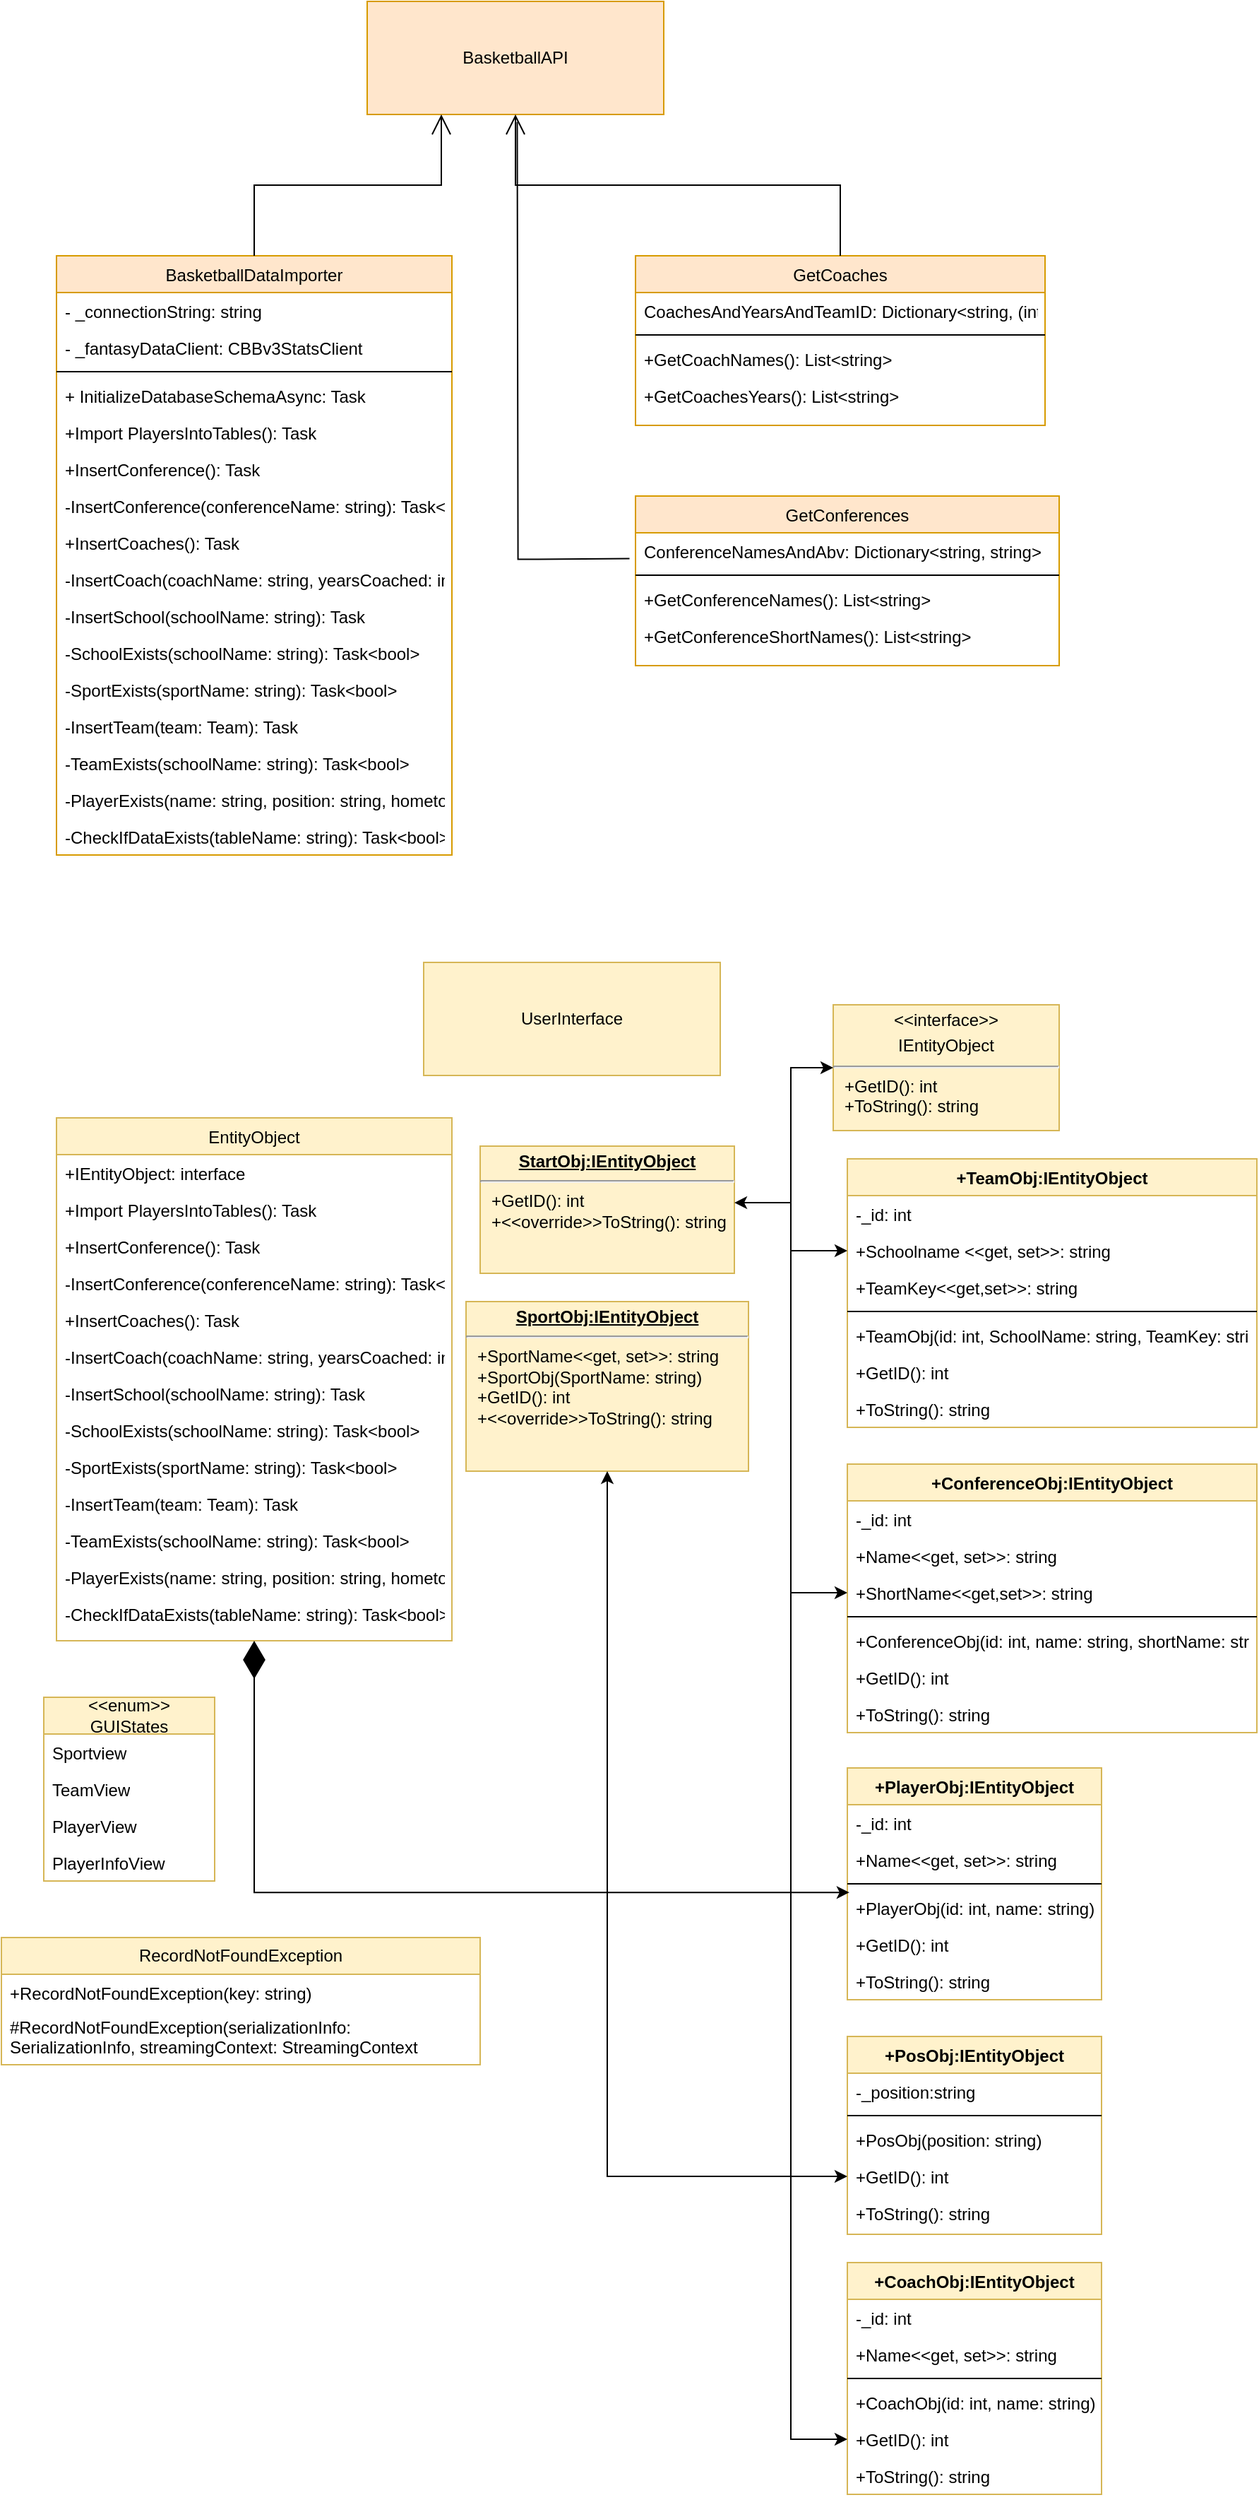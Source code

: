 <mxfile version="22.0.3" type="device">
  <diagram id="C5RBs43oDa-KdzZeNtuy" name="Page-1">
    <mxGraphModel dx="577" dy="815" grid="1" gridSize="10" guides="1" tooltips="1" connect="1" arrows="1" fold="1" page="1" pageScale="1" pageWidth="827" pageHeight="1169" math="0" shadow="0">
      <root>
        <mxCell id="WIyWlLk6GJQsqaUBKTNV-0" />
        <mxCell id="WIyWlLk6GJQsqaUBKTNV-1" parent="WIyWlLk6GJQsqaUBKTNV-0" />
        <mxCell id="zkfFHV4jXpPFQw0GAbJ--6" value="BasketballDataImporter" style="swimlane;fontStyle=0;align=center;verticalAlign=top;childLayout=stackLayout;horizontal=1;startSize=26;horizontalStack=0;resizeParent=1;resizeLast=0;collapsible=1;marginBottom=0;rounded=0;shadow=0;strokeWidth=1;fillColor=#ffe6cc;strokeColor=#d79b00;" parent="WIyWlLk6GJQsqaUBKTNV-1" vertex="1">
          <mxGeometry x="59" y="210" width="280" height="424" as="geometry">
            <mxRectangle x="130" y="380" width="160" height="26" as="alternateBounds" />
          </mxGeometry>
        </mxCell>
        <mxCell id="zkfFHV4jXpPFQw0GAbJ--7" value="- _connectionString: string" style="text;align=left;verticalAlign=top;spacingLeft=4;spacingRight=4;overflow=hidden;rotatable=0;points=[[0,0.5],[1,0.5]];portConstraint=eastwest;" parent="zkfFHV4jXpPFQw0GAbJ--6" vertex="1">
          <mxGeometry y="26" width="280" height="26" as="geometry" />
        </mxCell>
        <mxCell id="zkfFHV4jXpPFQw0GAbJ--8" value="- _fantasyDataClient: CBBv3StatsClient" style="text;align=left;verticalAlign=top;spacingLeft=4;spacingRight=4;overflow=hidden;rotatable=0;points=[[0,0.5],[1,0.5]];portConstraint=eastwest;rounded=0;shadow=0;html=0;" parent="zkfFHV4jXpPFQw0GAbJ--6" vertex="1">
          <mxGeometry y="52" width="280" height="26" as="geometry" />
        </mxCell>
        <mxCell id="zkfFHV4jXpPFQw0GAbJ--9" value="" style="line;html=1;strokeWidth=1;align=left;verticalAlign=middle;spacingTop=-1;spacingLeft=3;spacingRight=3;rotatable=0;labelPosition=right;points=[];portConstraint=eastwest;" parent="zkfFHV4jXpPFQw0GAbJ--6" vertex="1">
          <mxGeometry y="78" width="280" height="8" as="geometry" />
        </mxCell>
        <mxCell id="zkfFHV4jXpPFQw0GAbJ--10" value="+ InitializeDatabaseSchemaAsync: Task" style="text;align=left;verticalAlign=top;spacingLeft=4;spacingRight=4;overflow=hidden;rotatable=0;points=[[0,0.5],[1,0.5]];portConstraint=eastwest;fontStyle=0" parent="zkfFHV4jXpPFQw0GAbJ--6" vertex="1">
          <mxGeometry y="86" width="280" height="26" as="geometry" />
        </mxCell>
        <mxCell id="zkfFHV4jXpPFQw0GAbJ--11" value="+Import PlayersIntoTables(): Task" style="text;align=left;verticalAlign=top;spacingLeft=4;spacingRight=4;overflow=hidden;rotatable=0;points=[[0,0.5],[1,0.5]];portConstraint=eastwest;" parent="zkfFHV4jXpPFQw0GAbJ--6" vertex="1">
          <mxGeometry y="112" width="280" height="26" as="geometry" />
        </mxCell>
        <mxCell id="qUOKgKDQeOvGuODRQWnc-0" value="+InsertConference(): Task" style="text;align=left;verticalAlign=top;spacingLeft=4;spacingRight=4;overflow=hidden;rotatable=0;points=[[0,0.5],[1,0.5]];portConstraint=eastwest;" vertex="1" parent="zkfFHV4jXpPFQw0GAbJ--6">
          <mxGeometry y="138" width="280" height="26" as="geometry" />
        </mxCell>
        <mxCell id="qUOKgKDQeOvGuODRQWnc-1" value="-InsertConference(conferenceName: string): Task&lt;int&gt;" style="text;align=left;verticalAlign=top;spacingLeft=4;spacingRight=4;overflow=hidden;rotatable=0;points=[[0,0.5],[1,0.5]];portConstraint=eastwest;" vertex="1" parent="zkfFHV4jXpPFQw0GAbJ--6">
          <mxGeometry y="164" width="280" height="26" as="geometry" />
        </mxCell>
        <mxCell id="qUOKgKDQeOvGuODRQWnc-3" value="+InsertCoaches(): Task" style="text;align=left;verticalAlign=top;spacingLeft=4;spacingRight=4;overflow=hidden;rotatable=0;points=[[0,0.5],[1,0.5]];portConstraint=eastwest;" vertex="1" parent="zkfFHV4jXpPFQw0GAbJ--6">
          <mxGeometry y="190" width="280" height="26" as="geometry" />
        </mxCell>
        <mxCell id="qUOKgKDQeOvGuODRQWnc-2" value="-InsertCoach(coachName: string, yearsCoached: int, teamID: int): Task&lt;int&gt;" style="text;align=left;verticalAlign=top;spacingLeft=4;spacingRight=4;overflow=hidden;rotatable=0;points=[[0,0.5],[1,0.5]];portConstraint=eastwest;" vertex="1" parent="zkfFHV4jXpPFQw0GAbJ--6">
          <mxGeometry y="216" width="280" height="26" as="geometry" />
        </mxCell>
        <mxCell id="qUOKgKDQeOvGuODRQWnc-4" value="-InsertSchool(schoolName: string): Task" style="text;align=left;verticalAlign=top;spacingLeft=4;spacingRight=4;overflow=hidden;rotatable=0;points=[[0,0.5],[1,0.5]];portConstraint=eastwest;" vertex="1" parent="zkfFHV4jXpPFQw0GAbJ--6">
          <mxGeometry y="242" width="280" height="26" as="geometry" />
        </mxCell>
        <mxCell id="qUOKgKDQeOvGuODRQWnc-5" value="-SchoolExists(schoolName: string): Task&lt;bool&gt;" style="text;align=left;verticalAlign=top;spacingLeft=4;spacingRight=4;overflow=hidden;rotatable=0;points=[[0,0.5],[1,0.5]];portConstraint=eastwest;" vertex="1" parent="zkfFHV4jXpPFQw0GAbJ--6">
          <mxGeometry y="268" width="280" height="26" as="geometry" />
        </mxCell>
        <mxCell id="qUOKgKDQeOvGuODRQWnc-6" value="-SportExists(sportName: string): Task&lt;bool&gt;" style="text;align=left;verticalAlign=top;spacingLeft=4;spacingRight=4;overflow=hidden;rotatable=0;points=[[0,0.5],[1,0.5]];portConstraint=eastwest;" vertex="1" parent="zkfFHV4jXpPFQw0GAbJ--6">
          <mxGeometry y="294" width="280" height="26" as="geometry" />
        </mxCell>
        <mxCell id="qUOKgKDQeOvGuODRQWnc-7" value="-InsertTeam(team: Team): Task" style="text;align=left;verticalAlign=top;spacingLeft=4;spacingRight=4;overflow=hidden;rotatable=0;points=[[0,0.5],[1,0.5]];portConstraint=eastwest;" vertex="1" parent="zkfFHV4jXpPFQw0GAbJ--6">
          <mxGeometry y="320" width="280" height="26" as="geometry" />
        </mxCell>
        <mxCell id="qUOKgKDQeOvGuODRQWnc-8" value="-TeamExists(schoolName: string): Task&lt;bool&gt;" style="text;align=left;verticalAlign=top;spacingLeft=4;spacingRight=4;overflow=hidden;rotatable=0;points=[[0,0.5],[1,0.5]];portConstraint=eastwest;" vertex="1" parent="zkfFHV4jXpPFQw0GAbJ--6">
          <mxGeometry y="346" width="280" height="26" as="geometry" />
        </mxCell>
        <mxCell id="qUOKgKDQeOvGuODRQWnc-9" value="-PlayerExists(name: string, position: string, hometown): Task&lt;bool&gt;" style="text;align=left;verticalAlign=top;spacingLeft=4;spacingRight=4;overflow=hidden;rotatable=0;points=[[0,0.5],[1,0.5]];portConstraint=eastwest;" vertex="1" parent="zkfFHV4jXpPFQw0GAbJ--6">
          <mxGeometry y="372" width="280" height="26" as="geometry" />
        </mxCell>
        <mxCell id="qUOKgKDQeOvGuODRQWnc-10" value="-CheckIfDataExists(tableName: string): Task&lt;bool&gt;" style="text;align=left;verticalAlign=top;spacingLeft=4;spacingRight=4;overflow=hidden;rotatable=0;points=[[0,0.5],[1,0.5]];portConstraint=eastwest;" vertex="1" parent="zkfFHV4jXpPFQw0GAbJ--6">
          <mxGeometry y="398" width="280" height="26" as="geometry" />
        </mxCell>
        <mxCell id="qUOKgKDQeOvGuODRQWnc-11" value="GetCoaches" style="swimlane;fontStyle=0;align=center;verticalAlign=top;childLayout=stackLayout;horizontal=1;startSize=26;horizontalStack=0;resizeParent=1;resizeLast=0;collapsible=1;marginBottom=0;rounded=0;shadow=0;strokeWidth=1;fillColor=#ffe6cc;strokeColor=#d79b00;" vertex="1" parent="WIyWlLk6GJQsqaUBKTNV-1">
          <mxGeometry x="469" y="210" width="290" height="120" as="geometry">
            <mxRectangle x="550" y="140" width="160" height="26" as="alternateBounds" />
          </mxGeometry>
        </mxCell>
        <mxCell id="qUOKgKDQeOvGuODRQWnc-12" value="CoachesAndYearsAndTeamID: Dictionary&lt;string, (int, int)&gt;" style="text;align=left;verticalAlign=top;spacingLeft=4;spacingRight=4;overflow=hidden;rotatable=0;points=[[0,0.5],[1,0.5]];portConstraint=eastwest;" vertex="1" parent="qUOKgKDQeOvGuODRQWnc-11">
          <mxGeometry y="26" width="290" height="26" as="geometry" />
        </mxCell>
        <mxCell id="qUOKgKDQeOvGuODRQWnc-17" value="" style="line;html=1;strokeWidth=1;align=left;verticalAlign=middle;spacingTop=-1;spacingLeft=3;spacingRight=3;rotatable=0;labelPosition=right;points=[];portConstraint=eastwest;" vertex="1" parent="qUOKgKDQeOvGuODRQWnc-11">
          <mxGeometry y="52" width="290" height="8" as="geometry" />
        </mxCell>
        <mxCell id="qUOKgKDQeOvGuODRQWnc-13" value="+GetCoachNames(): List&lt;string&gt;" style="text;align=left;verticalAlign=top;spacingLeft=4;spacingRight=4;overflow=hidden;rotatable=0;points=[[0,0.5],[1,0.5]];portConstraint=eastwest;rounded=0;shadow=0;html=0;" vertex="1" parent="qUOKgKDQeOvGuODRQWnc-11">
          <mxGeometry y="60" width="290" height="26" as="geometry" />
        </mxCell>
        <mxCell id="qUOKgKDQeOvGuODRQWnc-20" value="+GetCoachesYears(): List&lt;string&gt;" style="text;align=left;verticalAlign=top;spacingLeft=4;spacingRight=4;overflow=hidden;rotatable=0;points=[[0,0.5],[1,0.5]];portConstraint=eastwest;rounded=0;shadow=0;html=0;" vertex="1" parent="qUOKgKDQeOvGuODRQWnc-11">
          <mxGeometry y="86" width="290" height="26" as="geometry" />
        </mxCell>
        <mxCell id="qUOKgKDQeOvGuODRQWnc-21" value="GetConferences" style="swimlane;fontStyle=0;align=center;verticalAlign=top;childLayout=stackLayout;horizontal=1;startSize=26;horizontalStack=0;resizeParent=1;resizeLast=0;collapsible=1;marginBottom=0;rounded=0;shadow=0;strokeWidth=1;fillColor=#ffe6cc;strokeColor=#d79b00;" vertex="1" parent="WIyWlLk6GJQsqaUBKTNV-1">
          <mxGeometry x="469" y="380" width="300" height="120" as="geometry">
            <mxRectangle x="550" y="140" width="160" height="26" as="alternateBounds" />
          </mxGeometry>
        </mxCell>
        <mxCell id="qUOKgKDQeOvGuODRQWnc-22" value="ConferenceNamesAndAbv: Dictionary&lt;string, string&gt;" style="text;align=left;verticalAlign=top;spacingLeft=4;spacingRight=4;overflow=hidden;rotatable=0;points=[[0,0.5],[1,0.5]];portConstraint=eastwest;" vertex="1" parent="qUOKgKDQeOvGuODRQWnc-21">
          <mxGeometry y="26" width="300" height="26" as="geometry" />
        </mxCell>
        <mxCell id="qUOKgKDQeOvGuODRQWnc-23" value="" style="line;html=1;strokeWidth=1;align=left;verticalAlign=middle;spacingTop=-1;spacingLeft=3;spacingRight=3;rotatable=0;labelPosition=right;points=[];portConstraint=eastwest;" vertex="1" parent="qUOKgKDQeOvGuODRQWnc-21">
          <mxGeometry y="52" width="300" height="8" as="geometry" />
        </mxCell>
        <mxCell id="qUOKgKDQeOvGuODRQWnc-24" value="+GetConferenceNames(): List&lt;string&gt;" style="text;align=left;verticalAlign=top;spacingLeft=4;spacingRight=4;overflow=hidden;rotatable=0;points=[[0,0.5],[1,0.5]];portConstraint=eastwest;rounded=0;shadow=0;html=0;" vertex="1" parent="qUOKgKDQeOvGuODRQWnc-21">
          <mxGeometry y="60" width="300" height="26" as="geometry" />
        </mxCell>
        <mxCell id="qUOKgKDQeOvGuODRQWnc-25" value="+GetConferenceShortNames(): List&lt;string&gt;" style="text;align=left;verticalAlign=top;spacingLeft=4;spacingRight=4;overflow=hidden;rotatable=0;points=[[0,0.5],[1,0.5]];portConstraint=eastwest;rounded=0;shadow=0;html=0;" vertex="1" parent="qUOKgKDQeOvGuODRQWnc-21">
          <mxGeometry y="86" width="300" height="26" as="geometry" />
        </mxCell>
        <mxCell id="qUOKgKDQeOvGuODRQWnc-26" value="BasketballAPI" style="rounded=0;whiteSpace=wrap;html=1;fillColor=#ffe6cc;strokeColor=#d79b00;" vertex="1" parent="WIyWlLk6GJQsqaUBKTNV-1">
          <mxGeometry x="279" y="30" width="210" height="80" as="geometry" />
        </mxCell>
        <mxCell id="qUOKgKDQeOvGuODRQWnc-27" value="" style="endArrow=open;endFill=1;endSize=12;html=1;rounded=0;entryX=0.25;entryY=1;entryDx=0;entryDy=0;exitX=0.5;exitY=0;exitDx=0;exitDy=0;edgeStyle=orthogonalEdgeStyle;" edge="1" parent="WIyWlLk6GJQsqaUBKTNV-1" source="zkfFHV4jXpPFQw0GAbJ--6" target="qUOKgKDQeOvGuODRQWnc-26">
          <mxGeometry width="160" relative="1" as="geometry">
            <mxPoint x="-21" y="140" as="sourcePoint" />
            <mxPoint x="139" y="140" as="targetPoint" />
          </mxGeometry>
        </mxCell>
        <mxCell id="qUOKgKDQeOvGuODRQWnc-28" value="" style="endArrow=open;endFill=1;endSize=12;html=1;rounded=0;exitX=0.5;exitY=0;exitDx=0;exitDy=0;edgeStyle=orthogonalEdgeStyle;entryX=0.5;entryY=1;entryDx=0;entryDy=0;" edge="1" parent="WIyWlLk6GJQsqaUBKTNV-1" source="qUOKgKDQeOvGuODRQWnc-11" target="qUOKgKDQeOvGuODRQWnc-26">
          <mxGeometry width="160" relative="1" as="geometry">
            <mxPoint x="589" y="120" as="sourcePoint" />
            <mxPoint x="749" y="120" as="targetPoint" />
          </mxGeometry>
        </mxCell>
        <mxCell id="qUOKgKDQeOvGuODRQWnc-29" value="" style="endArrow=none;endFill=0;endSize=12;html=1;rounded=0;exitX=0;exitY=0.5;exitDx=0;exitDy=0;edgeStyle=orthogonalEdgeStyle;" edge="1" parent="WIyWlLk6GJQsqaUBKTNV-1">
          <mxGeometry width="160" relative="1" as="geometry">
            <mxPoint x="464.75" y="424.25" as="sourcePoint" />
            <mxPoint x="385.25" y="115.25" as="targetPoint" />
          </mxGeometry>
        </mxCell>
        <mxCell id="qUOKgKDQeOvGuODRQWnc-30" value="EntityObject" style="swimlane;fontStyle=0;align=center;verticalAlign=top;childLayout=stackLayout;horizontal=1;startSize=26;horizontalStack=0;resizeParent=1;resizeLast=0;collapsible=1;marginBottom=0;rounded=0;shadow=0;strokeWidth=1;fillColor=#fff2cc;strokeColor=#d6b656;" vertex="1" parent="WIyWlLk6GJQsqaUBKTNV-1">
          <mxGeometry x="59" y="820" width="280" height="370" as="geometry">
            <mxRectangle x="130" y="380" width="160" height="26" as="alternateBounds" />
          </mxGeometry>
        </mxCell>
        <mxCell id="qUOKgKDQeOvGuODRQWnc-34" value="+IEntityObject: interface" style="text;align=left;verticalAlign=top;spacingLeft=4;spacingRight=4;overflow=hidden;rotatable=0;points=[[0,0.5],[1,0.5]];portConstraint=eastwest;fontStyle=0" vertex="1" parent="qUOKgKDQeOvGuODRQWnc-30">
          <mxGeometry y="26" width="280" height="26" as="geometry" />
        </mxCell>
        <mxCell id="qUOKgKDQeOvGuODRQWnc-35" value="+Import PlayersIntoTables(): Task" style="text;align=left;verticalAlign=top;spacingLeft=4;spacingRight=4;overflow=hidden;rotatable=0;points=[[0,0.5],[1,0.5]];portConstraint=eastwest;" vertex="1" parent="qUOKgKDQeOvGuODRQWnc-30">
          <mxGeometry y="52" width="280" height="26" as="geometry" />
        </mxCell>
        <mxCell id="qUOKgKDQeOvGuODRQWnc-36" value="+InsertConference(): Task" style="text;align=left;verticalAlign=top;spacingLeft=4;spacingRight=4;overflow=hidden;rotatable=0;points=[[0,0.5],[1,0.5]];portConstraint=eastwest;" vertex="1" parent="qUOKgKDQeOvGuODRQWnc-30">
          <mxGeometry y="78" width="280" height="26" as="geometry" />
        </mxCell>
        <mxCell id="qUOKgKDQeOvGuODRQWnc-37" value="-InsertConference(conferenceName: string): Task&lt;int&gt;" style="text;align=left;verticalAlign=top;spacingLeft=4;spacingRight=4;overflow=hidden;rotatable=0;points=[[0,0.5],[1,0.5]];portConstraint=eastwest;" vertex="1" parent="qUOKgKDQeOvGuODRQWnc-30">
          <mxGeometry y="104" width="280" height="26" as="geometry" />
        </mxCell>
        <mxCell id="qUOKgKDQeOvGuODRQWnc-38" value="+InsertCoaches(): Task" style="text;align=left;verticalAlign=top;spacingLeft=4;spacingRight=4;overflow=hidden;rotatable=0;points=[[0,0.5],[1,0.5]];portConstraint=eastwest;" vertex="1" parent="qUOKgKDQeOvGuODRQWnc-30">
          <mxGeometry y="130" width="280" height="26" as="geometry" />
        </mxCell>
        <mxCell id="qUOKgKDQeOvGuODRQWnc-39" value="-InsertCoach(coachName: string, yearsCoached: int, teamID: int): Task&lt;int&gt;" style="text;align=left;verticalAlign=top;spacingLeft=4;spacingRight=4;overflow=hidden;rotatable=0;points=[[0,0.5],[1,0.5]];portConstraint=eastwest;" vertex="1" parent="qUOKgKDQeOvGuODRQWnc-30">
          <mxGeometry y="156" width="280" height="26" as="geometry" />
        </mxCell>
        <mxCell id="qUOKgKDQeOvGuODRQWnc-40" value="-InsertSchool(schoolName: string): Task" style="text;align=left;verticalAlign=top;spacingLeft=4;spacingRight=4;overflow=hidden;rotatable=0;points=[[0,0.5],[1,0.5]];portConstraint=eastwest;" vertex="1" parent="qUOKgKDQeOvGuODRQWnc-30">
          <mxGeometry y="182" width="280" height="26" as="geometry" />
        </mxCell>
        <mxCell id="qUOKgKDQeOvGuODRQWnc-41" value="-SchoolExists(schoolName: string): Task&lt;bool&gt;" style="text;align=left;verticalAlign=top;spacingLeft=4;spacingRight=4;overflow=hidden;rotatable=0;points=[[0,0.5],[1,0.5]];portConstraint=eastwest;" vertex="1" parent="qUOKgKDQeOvGuODRQWnc-30">
          <mxGeometry y="208" width="280" height="26" as="geometry" />
        </mxCell>
        <mxCell id="qUOKgKDQeOvGuODRQWnc-42" value="-SportExists(sportName: string): Task&lt;bool&gt;" style="text;align=left;verticalAlign=top;spacingLeft=4;spacingRight=4;overflow=hidden;rotatable=0;points=[[0,0.5],[1,0.5]];portConstraint=eastwest;" vertex="1" parent="qUOKgKDQeOvGuODRQWnc-30">
          <mxGeometry y="234" width="280" height="26" as="geometry" />
        </mxCell>
        <mxCell id="qUOKgKDQeOvGuODRQWnc-43" value="-InsertTeam(team: Team): Task" style="text;align=left;verticalAlign=top;spacingLeft=4;spacingRight=4;overflow=hidden;rotatable=0;points=[[0,0.5],[1,0.5]];portConstraint=eastwest;" vertex="1" parent="qUOKgKDQeOvGuODRQWnc-30">
          <mxGeometry y="260" width="280" height="26" as="geometry" />
        </mxCell>
        <mxCell id="qUOKgKDQeOvGuODRQWnc-44" value="-TeamExists(schoolName: string): Task&lt;bool&gt;" style="text;align=left;verticalAlign=top;spacingLeft=4;spacingRight=4;overflow=hidden;rotatable=0;points=[[0,0.5],[1,0.5]];portConstraint=eastwest;" vertex="1" parent="qUOKgKDQeOvGuODRQWnc-30">
          <mxGeometry y="286" width="280" height="26" as="geometry" />
        </mxCell>
        <mxCell id="qUOKgKDQeOvGuODRQWnc-45" value="-PlayerExists(name: string, position: string, hometown): Task&lt;bool&gt;" style="text;align=left;verticalAlign=top;spacingLeft=4;spacingRight=4;overflow=hidden;rotatable=0;points=[[0,0.5],[1,0.5]];portConstraint=eastwest;" vertex="1" parent="qUOKgKDQeOvGuODRQWnc-30">
          <mxGeometry y="312" width="280" height="26" as="geometry" />
        </mxCell>
        <mxCell id="qUOKgKDQeOvGuODRQWnc-46" value="-CheckIfDataExists(tableName: string): Task&lt;bool&gt;" style="text;align=left;verticalAlign=top;spacingLeft=4;spacingRight=4;overflow=hidden;rotatable=0;points=[[0,0.5],[1,0.5]];portConstraint=eastwest;" vertex="1" parent="qUOKgKDQeOvGuODRQWnc-30">
          <mxGeometry y="338" width="280" height="26" as="geometry" />
        </mxCell>
        <mxCell id="qUOKgKDQeOvGuODRQWnc-47" value="&lt;p&gt;UserInterface&lt;/p&gt;" style="rounded=0;whiteSpace=wrap;html=1;fillColor=#fff2cc;strokeColor=#d6b656;" vertex="1" parent="WIyWlLk6GJQsqaUBKTNV-1">
          <mxGeometry x="319" y="710" width="210" height="80" as="geometry" />
        </mxCell>
        <mxCell id="qUOKgKDQeOvGuODRQWnc-53" value="&lt;p style=&quot;margin: 4px 0px 0px; text-align: center;&quot;&gt;&amp;lt;&amp;lt;interface&amp;gt;&amp;gt;&lt;/p&gt;&lt;p style=&quot;margin: 4px 0px 0px; text-align: center;&quot;&gt;IEntityObject&lt;/p&gt;&lt;hr&gt;&lt;p style=&quot;margin:0px;margin-left:8px;&quot;&gt;+GetID(): int&lt;/p&gt;&lt;p style=&quot;margin:0px;margin-left:8px;&quot;&gt;+ToString(): string&lt;/p&gt;" style="verticalAlign=top;align=left;overflow=fill;fontSize=12;fontFamily=Helvetica;html=1;whiteSpace=wrap;fillColor=#fff2cc;strokeColor=#d6b656;" vertex="1" parent="WIyWlLk6GJQsqaUBKTNV-1">
          <mxGeometry x="609" y="740" width="160" height="89" as="geometry" />
        </mxCell>
        <mxCell id="qUOKgKDQeOvGuODRQWnc-54" value="&lt;p style=&quot;margin:0px;margin-top:4px;text-align:center;text-decoration:underline;&quot;&gt;&lt;b&gt;StartObj:IEntityObject&lt;/b&gt;&lt;/p&gt;&lt;hr&gt;&lt;p style=&quot;margin:0px;margin-left:8px;&quot;&gt;+GetID(): int&lt;/p&gt;&lt;p style=&quot;margin:0px;margin-left:8px;&quot;&gt;+&amp;lt;&amp;lt;override&amp;gt;&amp;gt;ToString(): string&lt;/p&gt;" style="verticalAlign=top;align=left;overflow=fill;fontSize=12;fontFamily=Helvetica;html=1;whiteSpace=wrap;fillColor=#fff2cc;strokeColor=#d6b656;" vertex="1" parent="WIyWlLk6GJQsqaUBKTNV-1">
          <mxGeometry x="359" y="840" width="180" height="90" as="geometry" />
        </mxCell>
        <mxCell id="qUOKgKDQeOvGuODRQWnc-55" value="&lt;p style=&quot;margin:0px;margin-top:4px;text-align:center;text-decoration:underline;&quot;&gt;&lt;b&gt;SportObj:IEntityObject&lt;/b&gt;&lt;/p&gt;&lt;hr&gt;&lt;p style=&quot;margin:0px;margin-left:8px;&quot;&gt;+SportName&amp;lt;&amp;lt;get, set&amp;gt;&amp;gt;: string&lt;/p&gt;&lt;p style=&quot;margin:0px;margin-left:8px;&quot;&gt;+SportObj(SportName: string)&lt;/p&gt;&lt;p style=&quot;margin:0px;margin-left:8px;&quot;&gt;+GetID(): int&lt;/p&gt;&lt;p style=&quot;margin:0px;margin-left:8px;&quot;&gt;+&amp;lt;&amp;lt;override&amp;gt;&amp;gt;ToString(): string&lt;/p&gt;" style="verticalAlign=top;align=left;overflow=fill;fontSize=12;fontFamily=Helvetica;html=1;whiteSpace=wrap;fillColor=#fff2cc;strokeColor=#d6b656;" vertex="1" parent="WIyWlLk6GJQsqaUBKTNV-1">
          <mxGeometry x="349" y="950" width="200" height="120" as="geometry" />
        </mxCell>
        <mxCell id="qUOKgKDQeOvGuODRQWnc-61" value="+TeamObj:IEntityObject" style="swimlane;fontStyle=1;align=center;verticalAlign=top;childLayout=stackLayout;horizontal=1;startSize=26;horizontalStack=0;resizeParent=1;resizeLast=0;collapsible=1;marginBottom=0;rounded=0;shadow=0;strokeWidth=1;fillColor=#fff2cc;strokeColor=#d6b656;" vertex="1" parent="WIyWlLk6GJQsqaUBKTNV-1">
          <mxGeometry x="619" y="849" width="290" height="190" as="geometry">
            <mxRectangle x="550" y="140" width="160" height="26" as="alternateBounds" />
          </mxGeometry>
        </mxCell>
        <mxCell id="qUOKgKDQeOvGuODRQWnc-62" value="-_id: int" style="text;align=left;verticalAlign=top;spacingLeft=4;spacingRight=4;overflow=hidden;rotatable=0;points=[[0,0.5],[1,0.5]];portConstraint=eastwest;" vertex="1" parent="qUOKgKDQeOvGuODRQWnc-61">
          <mxGeometry y="26" width="290" height="26" as="geometry" />
        </mxCell>
        <mxCell id="qUOKgKDQeOvGuODRQWnc-66" value="+Schoolname &lt;&lt;get, set&gt;&gt;: string" style="text;align=left;verticalAlign=top;spacingLeft=4;spacingRight=4;overflow=hidden;rotatable=0;points=[[0,0.5],[1,0.5]];portConstraint=eastwest;" vertex="1" parent="qUOKgKDQeOvGuODRQWnc-61">
          <mxGeometry y="52" width="290" height="26" as="geometry" />
        </mxCell>
        <mxCell id="qUOKgKDQeOvGuODRQWnc-67" value="+TeamKey&lt;&lt;get,set&gt;&gt;: string" style="text;align=left;verticalAlign=top;spacingLeft=4;spacingRight=4;overflow=hidden;rotatable=0;points=[[0,0.5],[1,0.5]];portConstraint=eastwest;" vertex="1" parent="qUOKgKDQeOvGuODRQWnc-61">
          <mxGeometry y="78" width="290" height="26" as="geometry" />
        </mxCell>
        <mxCell id="qUOKgKDQeOvGuODRQWnc-63" value="" style="line;html=1;strokeWidth=1;align=left;verticalAlign=middle;spacingTop=-1;spacingLeft=3;spacingRight=3;rotatable=0;labelPosition=right;points=[];portConstraint=eastwest;" vertex="1" parent="qUOKgKDQeOvGuODRQWnc-61">
          <mxGeometry y="104" width="290" height="8" as="geometry" />
        </mxCell>
        <mxCell id="qUOKgKDQeOvGuODRQWnc-64" value="+TeamObj(id: int, SchoolName: string, TeamKey: string)" style="text;align=left;verticalAlign=top;spacingLeft=4;spacingRight=4;overflow=hidden;rotatable=0;points=[[0,0.5],[1,0.5]];portConstraint=eastwest;rounded=0;shadow=0;html=0;" vertex="1" parent="qUOKgKDQeOvGuODRQWnc-61">
          <mxGeometry y="112" width="290" height="26" as="geometry" />
        </mxCell>
        <mxCell id="qUOKgKDQeOvGuODRQWnc-65" value="+GetID(): int" style="text;align=left;verticalAlign=top;spacingLeft=4;spacingRight=4;overflow=hidden;rotatable=0;points=[[0,0.5],[1,0.5]];portConstraint=eastwest;rounded=0;shadow=0;html=0;" vertex="1" parent="qUOKgKDQeOvGuODRQWnc-61">
          <mxGeometry y="138" width="290" height="26" as="geometry" />
        </mxCell>
        <mxCell id="qUOKgKDQeOvGuODRQWnc-68" value="+ToString(): string" style="text;align=left;verticalAlign=top;spacingLeft=4;spacingRight=4;overflow=hidden;rotatable=0;points=[[0,0.5],[1,0.5]];portConstraint=eastwest;rounded=0;shadow=0;html=0;" vertex="1" parent="qUOKgKDQeOvGuODRQWnc-61">
          <mxGeometry y="164" width="290" height="26" as="geometry" />
        </mxCell>
        <mxCell id="qUOKgKDQeOvGuODRQWnc-69" value="+ConferenceObj:IEntityObject" style="swimlane;fontStyle=1;align=center;verticalAlign=top;childLayout=stackLayout;horizontal=1;startSize=26;horizontalStack=0;resizeParent=1;resizeLast=0;collapsible=1;marginBottom=0;rounded=0;shadow=0;strokeWidth=1;fillColor=#fff2cc;strokeColor=#d6b656;" vertex="1" parent="WIyWlLk6GJQsqaUBKTNV-1">
          <mxGeometry x="619" y="1065" width="290" height="190" as="geometry">
            <mxRectangle x="550" y="140" width="160" height="26" as="alternateBounds" />
          </mxGeometry>
        </mxCell>
        <mxCell id="qUOKgKDQeOvGuODRQWnc-70" value="-_id: int" style="text;align=left;verticalAlign=top;spacingLeft=4;spacingRight=4;overflow=hidden;rotatable=0;points=[[0,0.5],[1,0.5]];portConstraint=eastwest;" vertex="1" parent="qUOKgKDQeOvGuODRQWnc-69">
          <mxGeometry y="26" width="290" height="26" as="geometry" />
        </mxCell>
        <mxCell id="qUOKgKDQeOvGuODRQWnc-71" value="+Name&lt;&lt;get, set&gt;&gt;: string" style="text;align=left;verticalAlign=top;spacingLeft=4;spacingRight=4;overflow=hidden;rotatable=0;points=[[0,0.5],[1,0.5]];portConstraint=eastwest;" vertex="1" parent="qUOKgKDQeOvGuODRQWnc-69">
          <mxGeometry y="52" width="290" height="26" as="geometry" />
        </mxCell>
        <mxCell id="qUOKgKDQeOvGuODRQWnc-72" value="+ShortName&lt;&lt;get,set&gt;&gt;: string" style="text;align=left;verticalAlign=top;spacingLeft=4;spacingRight=4;overflow=hidden;rotatable=0;points=[[0,0.5],[1,0.5]];portConstraint=eastwest;" vertex="1" parent="qUOKgKDQeOvGuODRQWnc-69">
          <mxGeometry y="78" width="290" height="26" as="geometry" />
        </mxCell>
        <mxCell id="qUOKgKDQeOvGuODRQWnc-73" value="" style="line;html=1;strokeWidth=1;align=left;verticalAlign=middle;spacingTop=-1;spacingLeft=3;spacingRight=3;rotatable=0;labelPosition=right;points=[];portConstraint=eastwest;" vertex="1" parent="qUOKgKDQeOvGuODRQWnc-69">
          <mxGeometry y="104" width="290" height="8" as="geometry" />
        </mxCell>
        <mxCell id="qUOKgKDQeOvGuODRQWnc-74" value="+ConferenceObj(id: int, name: string, shortName: string)" style="text;align=left;verticalAlign=top;spacingLeft=4;spacingRight=4;overflow=hidden;rotatable=0;points=[[0,0.5],[1,0.5]];portConstraint=eastwest;rounded=0;shadow=0;html=0;" vertex="1" parent="qUOKgKDQeOvGuODRQWnc-69">
          <mxGeometry y="112" width="290" height="26" as="geometry" />
        </mxCell>
        <mxCell id="qUOKgKDQeOvGuODRQWnc-75" value="+GetID(): int" style="text;align=left;verticalAlign=top;spacingLeft=4;spacingRight=4;overflow=hidden;rotatable=0;points=[[0,0.5],[1,0.5]];portConstraint=eastwest;rounded=0;shadow=0;html=0;" vertex="1" parent="qUOKgKDQeOvGuODRQWnc-69">
          <mxGeometry y="138" width="290" height="26" as="geometry" />
        </mxCell>
        <mxCell id="qUOKgKDQeOvGuODRQWnc-76" value="+ToString(): string" style="text;align=left;verticalAlign=top;spacingLeft=4;spacingRight=4;overflow=hidden;rotatable=0;points=[[0,0.5],[1,0.5]];portConstraint=eastwest;rounded=0;shadow=0;html=0;" vertex="1" parent="qUOKgKDQeOvGuODRQWnc-69">
          <mxGeometry y="164" width="290" height="26" as="geometry" />
        </mxCell>
        <mxCell id="qUOKgKDQeOvGuODRQWnc-77" value="+PlayerObj:IEntityObject" style="swimlane;fontStyle=1;align=center;verticalAlign=top;childLayout=stackLayout;horizontal=1;startSize=26;horizontalStack=0;resizeParent=1;resizeLast=0;collapsible=1;marginBottom=0;rounded=0;shadow=0;strokeWidth=1;fillColor=#fff2cc;strokeColor=#d6b656;" vertex="1" parent="WIyWlLk6GJQsqaUBKTNV-1">
          <mxGeometry x="619" y="1280" width="180" height="164" as="geometry">
            <mxRectangle x="550" y="140" width="160" height="26" as="alternateBounds" />
          </mxGeometry>
        </mxCell>
        <mxCell id="qUOKgKDQeOvGuODRQWnc-78" value="-_id: int" style="text;align=left;verticalAlign=top;spacingLeft=4;spacingRight=4;overflow=hidden;rotatable=0;points=[[0,0.5],[1,0.5]];portConstraint=eastwest;" vertex="1" parent="qUOKgKDQeOvGuODRQWnc-77">
          <mxGeometry y="26" width="180" height="26" as="geometry" />
        </mxCell>
        <mxCell id="qUOKgKDQeOvGuODRQWnc-79" value="+Name&lt;&lt;get, set&gt;&gt;: string" style="text;align=left;verticalAlign=top;spacingLeft=4;spacingRight=4;overflow=hidden;rotatable=0;points=[[0,0.5],[1,0.5]];portConstraint=eastwest;" vertex="1" parent="qUOKgKDQeOvGuODRQWnc-77">
          <mxGeometry y="52" width="180" height="26" as="geometry" />
        </mxCell>
        <mxCell id="qUOKgKDQeOvGuODRQWnc-81" value="" style="line;html=1;strokeWidth=1;align=left;verticalAlign=middle;spacingTop=-1;spacingLeft=3;spacingRight=3;rotatable=0;labelPosition=right;points=[];portConstraint=eastwest;" vertex="1" parent="qUOKgKDQeOvGuODRQWnc-77">
          <mxGeometry y="78" width="180" height="8" as="geometry" />
        </mxCell>
        <mxCell id="qUOKgKDQeOvGuODRQWnc-82" value="+PlayerObj(id: int, name: string)" style="text;align=left;verticalAlign=top;spacingLeft=4;spacingRight=4;overflow=hidden;rotatable=0;points=[[0,0.5],[1,0.5]];portConstraint=eastwest;rounded=0;shadow=0;html=0;" vertex="1" parent="qUOKgKDQeOvGuODRQWnc-77">
          <mxGeometry y="86" width="180" height="26" as="geometry" />
        </mxCell>
        <mxCell id="qUOKgKDQeOvGuODRQWnc-83" value="+GetID(): int" style="text;align=left;verticalAlign=top;spacingLeft=4;spacingRight=4;overflow=hidden;rotatable=0;points=[[0,0.5],[1,0.5]];portConstraint=eastwest;rounded=0;shadow=0;html=0;" vertex="1" parent="qUOKgKDQeOvGuODRQWnc-77">
          <mxGeometry y="112" width="180" height="26" as="geometry" />
        </mxCell>
        <mxCell id="qUOKgKDQeOvGuODRQWnc-84" value="+ToString(): string" style="text;align=left;verticalAlign=top;spacingLeft=4;spacingRight=4;overflow=hidden;rotatable=0;points=[[0,0.5],[1,0.5]];portConstraint=eastwest;rounded=0;shadow=0;html=0;" vertex="1" parent="qUOKgKDQeOvGuODRQWnc-77">
          <mxGeometry y="138" width="180" height="26" as="geometry" />
        </mxCell>
        <mxCell id="qUOKgKDQeOvGuODRQWnc-85" value="+CoachObj:IEntityObject" style="swimlane;fontStyle=1;align=center;verticalAlign=top;childLayout=stackLayout;horizontal=1;startSize=26;horizontalStack=0;resizeParent=1;resizeLast=0;collapsible=1;marginBottom=0;rounded=0;shadow=0;strokeWidth=1;fillColor=#fff2cc;strokeColor=#d6b656;" vertex="1" parent="WIyWlLk6GJQsqaUBKTNV-1">
          <mxGeometry x="619" y="1630" width="180" height="164" as="geometry">
            <mxRectangle x="550" y="140" width="160" height="26" as="alternateBounds" />
          </mxGeometry>
        </mxCell>
        <mxCell id="qUOKgKDQeOvGuODRQWnc-86" value="-_id: int" style="text;align=left;verticalAlign=top;spacingLeft=4;spacingRight=4;overflow=hidden;rotatable=0;points=[[0,0.5],[1,0.5]];portConstraint=eastwest;" vertex="1" parent="qUOKgKDQeOvGuODRQWnc-85">
          <mxGeometry y="26" width="180" height="26" as="geometry" />
        </mxCell>
        <mxCell id="qUOKgKDQeOvGuODRQWnc-87" value="+Name&lt;&lt;get, set&gt;&gt;: string" style="text;align=left;verticalAlign=top;spacingLeft=4;spacingRight=4;overflow=hidden;rotatable=0;points=[[0,0.5],[1,0.5]];portConstraint=eastwest;" vertex="1" parent="qUOKgKDQeOvGuODRQWnc-85">
          <mxGeometry y="52" width="180" height="26" as="geometry" />
        </mxCell>
        <mxCell id="qUOKgKDQeOvGuODRQWnc-88" value="" style="line;html=1;strokeWidth=1;align=left;verticalAlign=middle;spacingTop=-1;spacingLeft=3;spacingRight=3;rotatable=0;labelPosition=right;points=[];portConstraint=eastwest;" vertex="1" parent="qUOKgKDQeOvGuODRQWnc-85">
          <mxGeometry y="78" width="180" height="8" as="geometry" />
        </mxCell>
        <mxCell id="qUOKgKDQeOvGuODRQWnc-89" value="+CoachObj(id: int, name: string)" style="text;align=left;verticalAlign=top;spacingLeft=4;spacingRight=4;overflow=hidden;rotatable=0;points=[[0,0.5],[1,0.5]];portConstraint=eastwest;rounded=0;shadow=0;html=0;" vertex="1" parent="qUOKgKDQeOvGuODRQWnc-85">
          <mxGeometry y="86" width="180" height="26" as="geometry" />
        </mxCell>
        <mxCell id="qUOKgKDQeOvGuODRQWnc-90" value="+GetID(): int" style="text;align=left;verticalAlign=top;spacingLeft=4;spacingRight=4;overflow=hidden;rotatable=0;points=[[0,0.5],[1,0.5]];portConstraint=eastwest;rounded=0;shadow=0;html=0;" vertex="1" parent="qUOKgKDQeOvGuODRQWnc-85">
          <mxGeometry y="112" width="180" height="26" as="geometry" />
        </mxCell>
        <mxCell id="qUOKgKDQeOvGuODRQWnc-91" value="+ToString(): string" style="text;align=left;verticalAlign=top;spacingLeft=4;spacingRight=4;overflow=hidden;rotatable=0;points=[[0,0.5],[1,0.5]];portConstraint=eastwest;rounded=0;shadow=0;html=0;" vertex="1" parent="qUOKgKDQeOvGuODRQWnc-85">
          <mxGeometry y="138" width="180" height="26" as="geometry" />
        </mxCell>
        <mxCell id="qUOKgKDQeOvGuODRQWnc-92" value="+PosObj:IEntityObject" style="swimlane;fontStyle=1;align=center;verticalAlign=top;childLayout=stackLayout;horizontal=1;startSize=26;horizontalStack=0;resizeParent=1;resizeLast=0;collapsible=1;marginBottom=0;rounded=0;shadow=0;strokeWidth=1;fillColor=#fff2cc;strokeColor=#d6b656;" vertex="1" parent="WIyWlLk6GJQsqaUBKTNV-1">
          <mxGeometry x="619" y="1470" width="180" height="140" as="geometry">
            <mxRectangle x="550" y="140" width="160" height="26" as="alternateBounds" />
          </mxGeometry>
        </mxCell>
        <mxCell id="qUOKgKDQeOvGuODRQWnc-93" value="-_position:string" style="text;align=left;verticalAlign=top;spacingLeft=4;spacingRight=4;overflow=hidden;rotatable=0;points=[[0,0.5],[1,0.5]];portConstraint=eastwest;" vertex="1" parent="qUOKgKDQeOvGuODRQWnc-92">
          <mxGeometry y="26" width="180" height="26" as="geometry" />
        </mxCell>
        <mxCell id="qUOKgKDQeOvGuODRQWnc-95" value="" style="line;html=1;strokeWidth=1;align=left;verticalAlign=middle;spacingTop=-1;spacingLeft=3;spacingRight=3;rotatable=0;labelPosition=right;points=[];portConstraint=eastwest;" vertex="1" parent="qUOKgKDQeOvGuODRQWnc-92">
          <mxGeometry y="52" width="180" height="8" as="geometry" />
        </mxCell>
        <mxCell id="qUOKgKDQeOvGuODRQWnc-96" value="+PosObj(position: string)" style="text;align=left;verticalAlign=top;spacingLeft=4;spacingRight=4;overflow=hidden;rotatable=0;points=[[0,0.5],[1,0.5]];portConstraint=eastwest;rounded=0;shadow=0;html=0;" vertex="1" parent="qUOKgKDQeOvGuODRQWnc-92">
          <mxGeometry y="60" width="180" height="26" as="geometry" />
        </mxCell>
        <mxCell id="qUOKgKDQeOvGuODRQWnc-97" value="+GetID(): int" style="text;align=left;verticalAlign=top;spacingLeft=4;spacingRight=4;overflow=hidden;rotatable=0;points=[[0,0.5],[1,0.5]];portConstraint=eastwest;rounded=0;shadow=0;html=0;" vertex="1" parent="qUOKgKDQeOvGuODRQWnc-92">
          <mxGeometry y="86" width="180" height="26" as="geometry" />
        </mxCell>
        <mxCell id="qUOKgKDQeOvGuODRQWnc-98" value="+ToString(): string" style="text;align=left;verticalAlign=top;spacingLeft=4;spacingRight=4;overflow=hidden;rotatable=0;points=[[0,0.5],[1,0.5]];portConstraint=eastwest;rounded=0;shadow=0;html=0;" vertex="1" parent="qUOKgKDQeOvGuODRQWnc-92">
          <mxGeometry y="112" width="180" height="26" as="geometry" />
        </mxCell>
        <mxCell id="qUOKgKDQeOvGuODRQWnc-99" value="" style="endArrow=diamondThin;endFill=1;endSize=24;html=1;rounded=0;entryX=0.5;entryY=1;entryDx=0;entryDy=0;exitX=0.008;exitY=0.08;exitDx=0;exitDy=0;exitPerimeter=0;edgeStyle=orthogonalEdgeStyle;startArrow=classic;startFill=1;" edge="1" parent="WIyWlLk6GJQsqaUBKTNV-1" source="qUOKgKDQeOvGuODRQWnc-82" target="qUOKgKDQeOvGuODRQWnc-30">
          <mxGeometry width="160" relative="1" as="geometry">
            <mxPoint x="549" y="1310" as="sourcePoint" />
            <mxPoint x="289" y="1260" as="targetPoint" />
          </mxGeometry>
        </mxCell>
        <mxCell id="qUOKgKDQeOvGuODRQWnc-100" value="" style="endArrow=classic;html=1;rounded=0;edgeStyle=orthogonalEdgeStyle;exitX=0;exitY=0.5;exitDx=0;exitDy=0;entryX=0.5;entryY=1;entryDx=0;entryDy=0;startArrow=classic;startFill=1;endFill=1;" edge="1" parent="WIyWlLk6GJQsqaUBKTNV-1" source="qUOKgKDQeOvGuODRQWnc-97" target="qUOKgKDQeOvGuODRQWnc-55">
          <mxGeometry width="50" height="50" relative="1" as="geometry">
            <mxPoint x="459" y="1450" as="sourcePoint" />
            <mxPoint x="409" y="1360" as="targetPoint" />
          </mxGeometry>
        </mxCell>
        <mxCell id="qUOKgKDQeOvGuODRQWnc-101" value="" style="endArrow=classic;html=1;rounded=0;edgeStyle=orthogonalEdgeStyle;startArrow=classic;startFill=1;endFill=1;entryX=1;entryY=0.5;entryDx=0;entryDy=0;exitX=0;exitY=0.5;exitDx=0;exitDy=0;" edge="1" parent="WIyWlLk6GJQsqaUBKTNV-1" source="qUOKgKDQeOvGuODRQWnc-90">
          <mxGeometry width="50" height="50" relative="1" as="geometry">
            <mxPoint x="579" y="1370" as="sourcePoint" />
            <mxPoint x="539" y="880.04" as="targetPoint" />
            <Array as="points">
              <mxPoint x="579" y="1755" />
              <mxPoint x="579" y="880" />
            </Array>
          </mxGeometry>
        </mxCell>
        <mxCell id="qUOKgKDQeOvGuODRQWnc-102" value="" style="endArrow=classic;html=1;rounded=0;entryX=0;entryY=0.5;entryDx=0;entryDy=0;" edge="1" parent="WIyWlLk6GJQsqaUBKTNV-1" target="qUOKgKDQeOvGuODRQWnc-66">
          <mxGeometry width="50" height="50" relative="1" as="geometry">
            <mxPoint x="579" y="914" as="sourcePoint" />
            <mxPoint x="529" y="1100" as="targetPoint" />
          </mxGeometry>
        </mxCell>
        <mxCell id="qUOKgKDQeOvGuODRQWnc-103" value="" style="endArrow=classic;html=1;rounded=0;entryX=0;entryY=0.5;entryDx=0;entryDy=0;" edge="1" parent="WIyWlLk6GJQsqaUBKTNV-1" target="qUOKgKDQeOvGuODRQWnc-72">
          <mxGeometry width="50" height="50" relative="1" as="geometry">
            <mxPoint x="579" y="1156" as="sourcePoint" />
            <mxPoint x="549" y="1150" as="targetPoint" />
          </mxGeometry>
        </mxCell>
        <mxCell id="qUOKgKDQeOvGuODRQWnc-104" value="" style="endArrow=classic;html=1;rounded=0;entryX=0;entryY=0.5;entryDx=0;entryDy=0;edgeStyle=orthogonalEdgeStyle;" edge="1" parent="WIyWlLk6GJQsqaUBKTNV-1" target="qUOKgKDQeOvGuODRQWnc-53">
          <mxGeometry width="50" height="50" relative="1" as="geometry">
            <mxPoint x="579" y="880" as="sourcePoint" />
            <mxPoint x="609" y="690" as="targetPoint" />
            <Array as="points">
              <mxPoint x="579" y="784" />
            </Array>
          </mxGeometry>
        </mxCell>
        <mxCell id="qUOKgKDQeOvGuODRQWnc-105" value="&amp;lt;&amp;lt;enum&amp;gt;&amp;gt;&lt;br&gt;GUIStates" style="swimlane;fontStyle=0;childLayout=stackLayout;horizontal=1;startSize=26;fillColor=#fff2cc;horizontalStack=0;resizeParent=1;resizeParentMax=0;resizeLast=0;collapsible=1;marginBottom=0;whiteSpace=wrap;html=1;strokeColor=#d6b656;" vertex="1" parent="WIyWlLk6GJQsqaUBKTNV-1">
          <mxGeometry x="50" y="1230" width="121" height="130" as="geometry" />
        </mxCell>
        <mxCell id="qUOKgKDQeOvGuODRQWnc-106" value="Sportview" style="text;strokeColor=none;fillColor=none;align=left;verticalAlign=top;spacingLeft=4;spacingRight=4;overflow=hidden;rotatable=0;points=[[0,0.5],[1,0.5]];portConstraint=eastwest;whiteSpace=wrap;html=1;" vertex="1" parent="qUOKgKDQeOvGuODRQWnc-105">
          <mxGeometry y="26" width="121" height="26" as="geometry" />
        </mxCell>
        <mxCell id="qUOKgKDQeOvGuODRQWnc-107" value="TeamView" style="text;strokeColor=none;fillColor=none;align=left;verticalAlign=top;spacingLeft=4;spacingRight=4;overflow=hidden;rotatable=0;points=[[0,0.5],[1,0.5]];portConstraint=eastwest;whiteSpace=wrap;html=1;" vertex="1" parent="qUOKgKDQeOvGuODRQWnc-105">
          <mxGeometry y="52" width="121" height="26" as="geometry" />
        </mxCell>
        <mxCell id="qUOKgKDQeOvGuODRQWnc-108" value="PlayerView" style="text;strokeColor=none;fillColor=none;align=left;verticalAlign=top;spacingLeft=4;spacingRight=4;overflow=hidden;rotatable=0;points=[[0,0.5],[1,0.5]];portConstraint=eastwest;whiteSpace=wrap;html=1;" vertex="1" parent="qUOKgKDQeOvGuODRQWnc-105">
          <mxGeometry y="78" width="121" height="26" as="geometry" />
        </mxCell>
        <mxCell id="qUOKgKDQeOvGuODRQWnc-109" value="PlayerInfoView" style="text;strokeColor=none;fillColor=none;align=left;verticalAlign=top;spacingLeft=4;spacingRight=4;overflow=hidden;rotatable=0;points=[[0,0.5],[1,0.5]];portConstraint=eastwest;whiteSpace=wrap;html=1;" vertex="1" parent="qUOKgKDQeOvGuODRQWnc-105">
          <mxGeometry y="104" width="121" height="26" as="geometry" />
        </mxCell>
        <mxCell id="qUOKgKDQeOvGuODRQWnc-110" value="RecordNotFoundException" style="swimlane;fontStyle=0;childLayout=stackLayout;horizontal=1;startSize=26;fillColor=#fff2cc;horizontalStack=0;resizeParent=1;resizeParentMax=0;resizeLast=0;collapsible=1;marginBottom=0;whiteSpace=wrap;html=1;strokeColor=#d6b656;" vertex="1" parent="WIyWlLk6GJQsqaUBKTNV-1">
          <mxGeometry x="20" y="1400" width="339" height="90" as="geometry" />
        </mxCell>
        <mxCell id="qUOKgKDQeOvGuODRQWnc-111" value="+RecordNotFoundException(key: string)" style="text;strokeColor=none;fillColor=none;align=left;verticalAlign=top;spacingLeft=4;spacingRight=4;overflow=hidden;rotatable=0;points=[[0,0.5],[1,0.5]];portConstraint=eastwest;whiteSpace=wrap;html=1;" vertex="1" parent="qUOKgKDQeOvGuODRQWnc-110">
          <mxGeometry y="26" width="339" height="24" as="geometry" />
        </mxCell>
        <mxCell id="qUOKgKDQeOvGuODRQWnc-112" value="#RecordNotFoundException(serializationInfo: SerializationInfo, streamingContext: StreamingContext" style="text;strokeColor=none;fillColor=none;align=left;verticalAlign=top;spacingLeft=4;spacingRight=4;overflow=hidden;rotatable=0;points=[[0,0.5],[1,0.5]];portConstraint=eastwest;whiteSpace=wrap;html=1;" vertex="1" parent="qUOKgKDQeOvGuODRQWnc-110">
          <mxGeometry y="50" width="339" height="40" as="geometry" />
        </mxCell>
      </root>
    </mxGraphModel>
  </diagram>
</mxfile>
